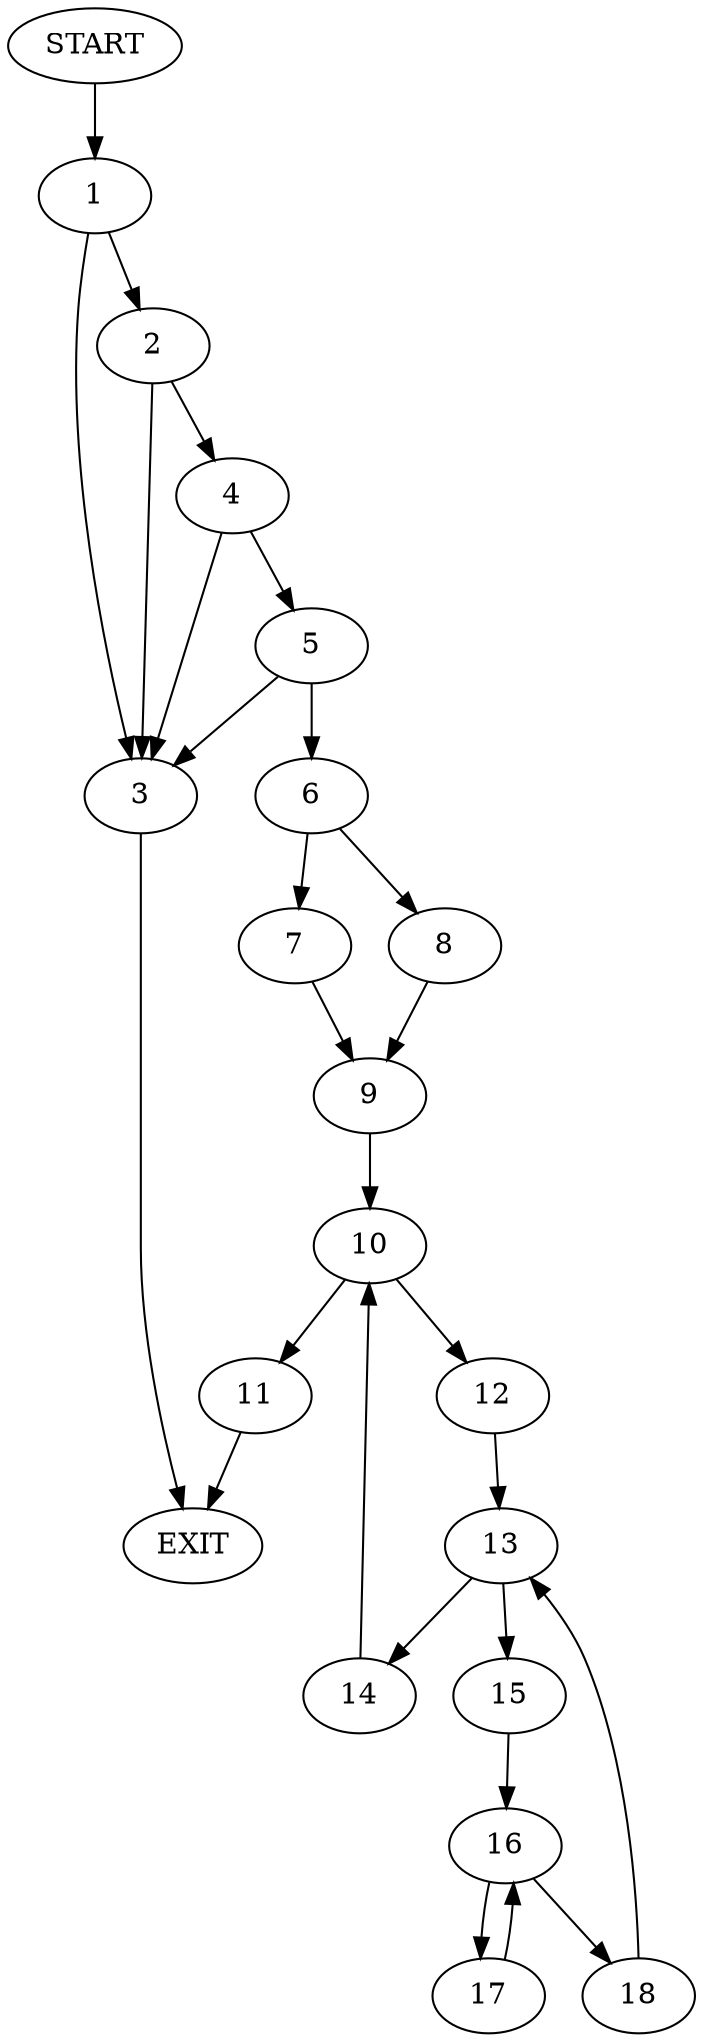 digraph {
0 [label="START"]
19 [label="EXIT"]
0 -> 1
1 -> 2
1 -> 3
2 -> 4
2 -> 3
3 -> 19
4 -> 5
4 -> 3
5 -> 6
5 -> 3
6 -> 7
6 -> 8
7 -> 9
8 -> 9
9 -> 10
10 -> 11
10 -> 12
11 -> 19
12 -> 13
13 -> 14
13 -> 15
14 -> 10
15 -> 16
16 -> 17
16 -> 18
17 -> 16
18 -> 13
}
